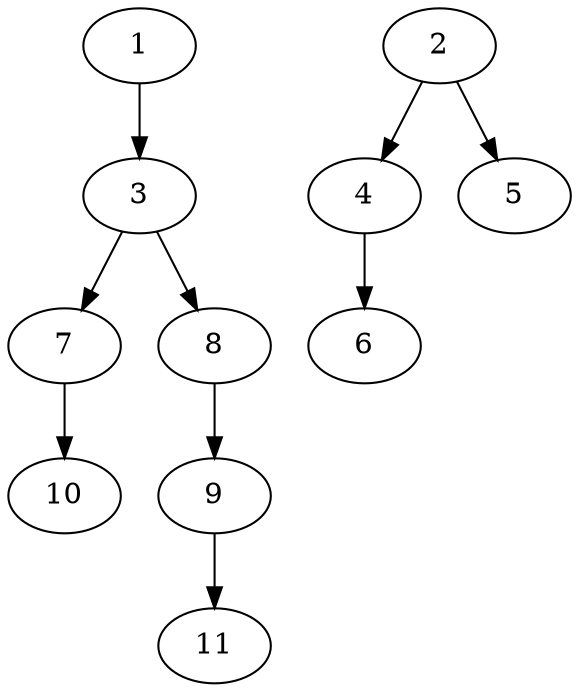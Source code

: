 // DAG (tier=1-easy, mode=data, n=11, ccr=0.303, fat=0.478, density=0.253, regular=0.614, jump=0.094, mindata=1048576, maxdata=8388608)
// DAG automatically generated by daggen at Sun Aug 24 16:33:32 2025
// /home/ermia/Project/Environments/daggen/bin/daggen --dot --ccr 0.303 --fat 0.478 --regular 0.614 --density 0.253 --jump 0.094 --mindata 1048576 --maxdata 8388608 -n 11 
digraph G {
  1 [size="272339728374693888000", alpha="0.13", expect_size="136169864187346944000"]
  1 -> 3 [size ="336122295091200"]
  2 [size="1085358320960201856", alpha="0.09", expect_size="542679160480100928"]
  2 -> 4 [size ="450464759939072"]
  2 -> 5 [size ="450464759939072"]
  3 [size="71426153475499704", alpha="0.11", expect_size="35713076737749852"]
  3 -> 7 [size ="27118725496832"]
  3 -> 8 [size ="27118725496832"]
  4 [size="14203432286027776000", alpha="0.08", expect_size="7101716143013888000"]
  4 -> 6 [size ="46919371980800"]
  5 [size="71480764898882792", alpha="0.20", expect_size="35740382449441396"]
  6 [size="66425227195776208", alpha="0.00", expect_size="33212613597888104"]
  7 [size="119706336908059952", alpha="0.03", expect_size="59853168454029976"]
  7 -> 10 [size ="96232173207552"]
  8 [size="8152730744254577", alpha="0.15", expect_size="4076365372127288"]
  8 -> 9 [size ="9676058001408"]
  9 [size="237892816828234727424", alpha="0.12", expect_size="118946408414117363712"]
  9 -> 11 [size ="307145534865408"]
  10 [size="1887439677624486", alpha="0.06", expect_size="943719838812243"]
  11 [size="15957544339463352", alpha="0.16", expect_size="7978772169731676"]
}